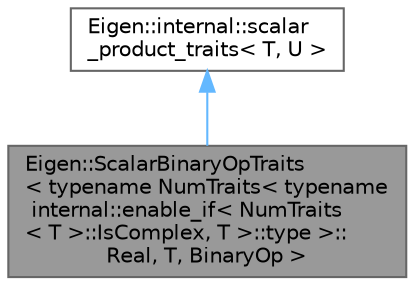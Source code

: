 digraph "Eigen::ScalarBinaryOpTraits&lt; typename NumTraits&lt; typename internal::enable_if&lt; NumTraits&lt; T &gt;::IsComplex, T &gt;::type &gt;::Real, T, BinaryOp &gt;"
{
 // LATEX_PDF_SIZE
  bgcolor="transparent";
  edge [fontname=Helvetica,fontsize=10,labelfontname=Helvetica,labelfontsize=10];
  node [fontname=Helvetica,fontsize=10,shape=box,height=0.2,width=0.4];
  Node1 [id="Node000001",label="Eigen::ScalarBinaryOpTraits\l\< typename NumTraits\< typename\l internal::enable_if\< NumTraits\l\< T \>::IsComplex, T \>::type \>::\lReal, T, BinaryOp \>",height=0.2,width=0.4,color="gray40", fillcolor="grey60", style="filled", fontcolor="black",tooltip=" "];
  Node2 -> Node1 [id="edge2_Node000001_Node000002",dir="back",color="steelblue1",style="solid",tooltip=" "];
  Node2 [id="Node000002",label="Eigen::internal::scalar\l_product_traits\< T, U \>",height=0.2,width=0.4,color="gray40", fillcolor="white", style="filled",URL="$struct_eigen_1_1internal_1_1scalar__product__traits.html",tooltip=" "];
}

